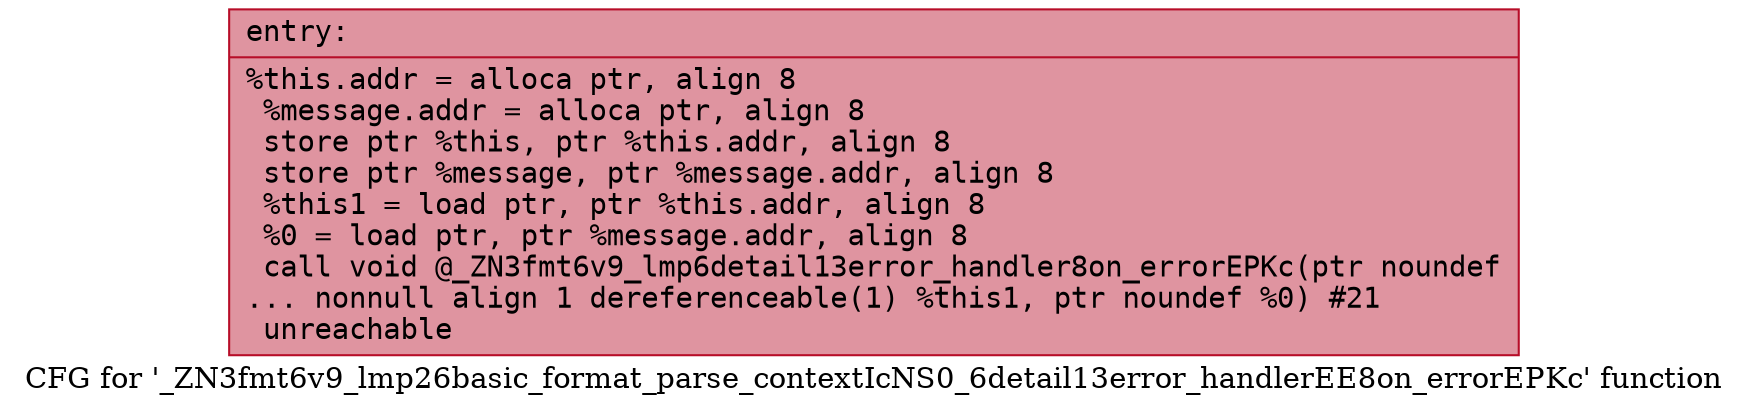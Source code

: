 digraph "CFG for '_ZN3fmt6v9_lmp26basic_format_parse_contextIcNS0_6detail13error_handlerEE8on_errorEPKc' function" {
	label="CFG for '_ZN3fmt6v9_lmp26basic_format_parse_contextIcNS0_6detail13error_handlerEE8on_errorEPKc' function";

	Node0x556bfeab2b70 [shape=record,color="#b70d28ff", style=filled, fillcolor="#b70d2870" fontname="Courier",label="{entry:\l|  %this.addr = alloca ptr, align 8\l  %message.addr = alloca ptr, align 8\l  store ptr %this, ptr %this.addr, align 8\l  store ptr %message, ptr %message.addr, align 8\l  %this1 = load ptr, ptr %this.addr, align 8\l  %0 = load ptr, ptr %message.addr, align 8\l  call void @_ZN3fmt6v9_lmp6detail13error_handler8on_errorEPKc(ptr noundef\l... nonnull align 1 dereferenceable(1) %this1, ptr noundef %0) #21\l  unreachable\l}"];
}
